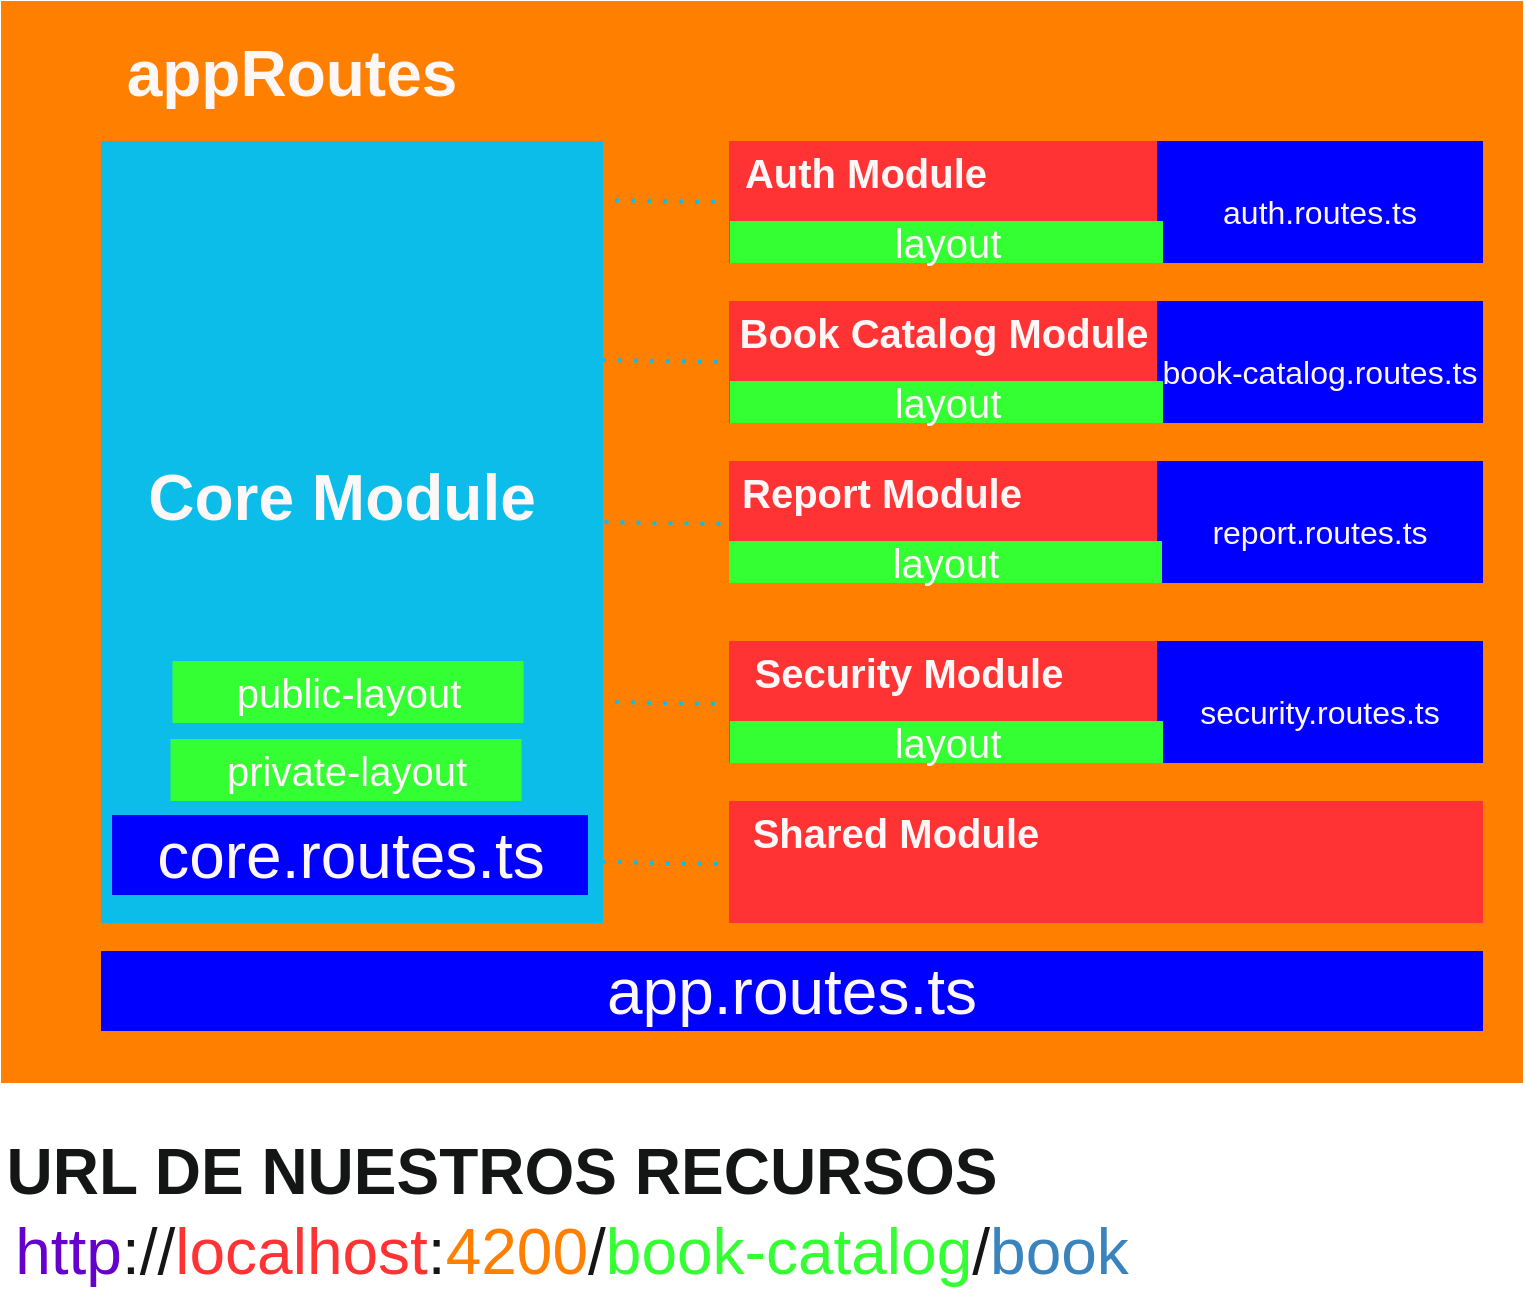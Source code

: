 <mxfile>
    <diagram id="ixESjQC3Qx8xjJjzo-Jb" name="Page-1">
        <mxGraphModel dx="977" dy="568" grid="1" gridSize="10" guides="1" tooltips="1" connect="1" arrows="1" fold="1" page="1" pageScale="1" pageWidth="850" pageHeight="1100" math="0" shadow="0">
            <root>
                <mxCell id="0"/>
                <mxCell id="1" parent="0"/>
                <mxCell id="4" value="" style="rounded=0;whiteSpace=wrap;html=1;fillColor=#FF8000;strokeColor=#FF8000;" parent="1" vertex="1">
                    <mxGeometry x="30" y="80" width="760" height="540" as="geometry"/>
                </mxCell>
                <mxCell id="5" value="&lt;font color=&quot;#fdf7f7&quot; style=&quot;font-size: 32px;&quot;&gt;&lt;b&gt;appRoutes&lt;/b&gt;&lt;/font&gt;" style="text;html=1;strokeColor=none;fillColor=none;align=center;verticalAlign=middle;whiteSpace=wrap;rounded=0;" parent="1" vertex="1">
                    <mxGeometry x="80" y="96" width="190" height="40" as="geometry"/>
                </mxCell>
                <mxCell id="6" value="app.routes.ts" style="rounded=0;whiteSpace=wrap;html=1;fontSize=32;fontColor=#fdf7f7;fillColor=#0000FF;strokeColor=#0000FF;" parent="1" vertex="1">
                    <mxGeometry x="80" y="555" width="690" height="39" as="geometry"/>
                </mxCell>
                <mxCell id="7" value="" style="rounded=0;whiteSpace=wrap;html=1;fontSize=32;fontColor=#fdf7f7;fillColor=#0CBCE9;strokeColor=#0CBCE9;" parent="1" vertex="1">
                    <mxGeometry x="80" y="150" width="250" height="390" as="geometry"/>
                </mxCell>
                <mxCell id="8" value="&lt;font color=&quot;#fdf7f7&quot; style=&quot;font-size: 32px;&quot;&gt;&lt;b&gt;Core Module&lt;/b&gt;&lt;/font&gt;" style="text;html=1;strokeColor=none;fillColor=none;align=center;verticalAlign=middle;whiteSpace=wrap;rounded=0;" parent="1" vertex="1">
                    <mxGeometry x="95" y="308" width="210" height="40" as="geometry"/>
                </mxCell>
                <mxCell id="9" value="core.routes.ts" style="rounded=0;whiteSpace=wrap;html=1;fontSize=32;fontColor=#fdf7f7;fillColor=#0000FF;strokeColor=#0000FF;" parent="1" vertex="1">
                    <mxGeometry x="85.5" y="487" width="237" height="39" as="geometry"/>
                </mxCell>
                <mxCell id="12" style="edgeStyle=none;html=1;entryX=1.01;entryY=0.081;entryDx=0;entryDy=0;entryPerimeter=0;fontSize=32;fontColor=#fdf7f7;dashed=1;endArrow=baseDash;endFill=0;rounded=1;strokeColor=none;" parent="1" source="11" target="7" edge="1">
                    <mxGeometry relative="1" as="geometry"/>
                </mxCell>
                <mxCell id="11" value="" style="rounded=0;whiteSpace=wrap;html=1;strokeColor=#FF3333;fontSize=32;fontColor=#fdf7f7;fillColor=#FF3333;" parent="1" vertex="1">
                    <mxGeometry x="394" y="150" width="330" height="60" as="geometry"/>
                </mxCell>
                <mxCell id="13" value="&lt;font size=&quot;1&quot; color=&quot;#fdf7f7&quot; style=&quot;&quot;&gt;&lt;b style=&quot;font-size: 20px;&quot;&gt;Auth Module&lt;/b&gt;&lt;/font&gt;" style="text;html=1;strokeColor=none;fillColor=none;align=center;verticalAlign=middle;whiteSpace=wrap;rounded=0;" parent="1" vertex="1">
                    <mxGeometry x="394" y="150" width="136" height="30" as="geometry"/>
                </mxCell>
                <mxCell id="14" value="&lt;font style=&quot;font-size: 16px;&quot;&gt;auth.routes.ts&lt;/font&gt;" style="rounded=0;whiteSpace=wrap;html=1;fontSize=32;fontColor=#fdf7f7;fillColor=#0000FF;strokeColor=#0000FF;align=center;" parent="1" vertex="1">
                    <mxGeometry x="608" y="150" width="162" height="60" as="geometry"/>
                </mxCell>
                <mxCell id="16" value="" style="rounded=0;whiteSpace=wrap;html=1;strokeColor=#FF3333;fontSize=32;fontColor=#fdf7f7;fillColor=#FF3333;" parent="1" vertex="1">
                    <mxGeometry x="394" y="230" width="330" height="60" as="geometry"/>
                </mxCell>
                <mxCell id="17" value="&lt;font color=&quot;#fdf7f7&quot; style=&quot;font-size: 20px;&quot;&gt;&lt;b style=&quot;&quot;&gt;&lt;span style=&quot;&quot;&gt;Book Catalog&amp;nbsp;&lt;/span&gt;Module&lt;/b&gt;&lt;/font&gt;" style="text;html=1;strokeColor=none;fillColor=none;align=center;verticalAlign=middle;whiteSpace=wrap;rounded=0;" parent="1" vertex="1">
                    <mxGeometry x="387.25" y="230" width="227.5" height="30" as="geometry"/>
                </mxCell>
                <mxCell id="18" value="&lt;font style=&quot;font-size: 16px;&quot;&gt;book-catalog.routes.ts&lt;/font&gt;" style="rounded=0;whiteSpace=wrap;html=1;fontSize=32;fontColor=#fdf7f7;fillColor=#0000FF;strokeColor=#0000FF;align=center;" parent="1" vertex="1">
                    <mxGeometry x="608" y="230" width="162" height="60" as="geometry"/>
                </mxCell>
                <mxCell id="19" value="" style="rounded=0;whiteSpace=wrap;html=1;strokeColor=#FF3333;fontSize=32;fontColor=#fdf7f7;fillColor=#FF3333;" parent="1" vertex="1">
                    <mxGeometry x="394" y="310" width="330" height="60" as="geometry"/>
                </mxCell>
                <mxCell id="20" value="&lt;font size=&quot;1&quot; color=&quot;#fdf7f7&quot;&gt;&lt;b style=&quot;font-size: 20px;&quot;&gt;Report Module&lt;/b&gt;&lt;/font&gt;" style="text;html=1;strokeColor=none;fillColor=none;align=center;verticalAlign=middle;whiteSpace=wrap;rounded=0;" parent="1" vertex="1">
                    <mxGeometry x="397" y="310" width="146" height="30" as="geometry"/>
                </mxCell>
                <mxCell id="21" value="&lt;font style=&quot;font-size: 16px;&quot;&gt;report.routes.ts&lt;/font&gt;" style="rounded=0;whiteSpace=wrap;html=1;fontSize=32;fontColor=#fdf7f7;fillColor=#0000FF;strokeColor=#0000FF;align=center;" parent="1" vertex="1">
                    <mxGeometry x="608" y="310" width="162" height="60" as="geometry"/>
                </mxCell>
                <mxCell id="22" value="" style="rounded=0;whiteSpace=wrap;html=1;strokeColor=#FF3333;fontSize=32;fontColor=#fdf7f7;fillColor=#FF3333;" parent="1" vertex="1">
                    <mxGeometry x="394" y="400" width="330" height="60" as="geometry"/>
                </mxCell>
                <mxCell id="23" value="&lt;font color=&quot;#fdf7f7&quot; style=&quot;font-size: 20px;&quot;&gt;&lt;b style=&quot;&quot;&gt;Security Module&lt;/b&gt;&lt;/font&gt;" style="text;html=1;strokeColor=none;fillColor=none;align=center;verticalAlign=middle;whiteSpace=wrap;rounded=0;" parent="1" vertex="1">
                    <mxGeometry x="397" y="400" width="173" height="30" as="geometry"/>
                </mxCell>
                <mxCell id="24" value="&lt;font style=&quot;font-size: 16px;&quot;&gt;security.routes.ts&lt;/font&gt;" style="rounded=0;whiteSpace=wrap;html=1;fontSize=32;fontColor=#fdf7f7;fillColor=#0000FF;strokeColor=#0000FF;align=center;" parent="1" vertex="1">
                    <mxGeometry x="608" y="400" width="162" height="60" as="geometry"/>
                </mxCell>
                <mxCell id="25" value="" style="rounded=0;whiteSpace=wrap;html=1;strokeColor=#FF3333;fontSize=32;fontColor=#fdf7f7;fillColor=#FF3333;" parent="1" vertex="1">
                    <mxGeometry x="394" y="480" width="376" height="60" as="geometry"/>
                </mxCell>
                <mxCell id="26" value="&lt;font color=&quot;#fdf7f7&quot; style=&quot;font-size: 20px;&quot;&gt;&lt;b style=&quot;&quot;&gt;Shared Module&lt;/b&gt;&lt;/font&gt;" style="text;html=1;strokeColor=none;fillColor=none;align=center;verticalAlign=middle;whiteSpace=wrap;rounded=0;" parent="1" vertex="1">
                    <mxGeometry x="394" y="480" width="166" height="30" as="geometry"/>
                </mxCell>
                <mxCell id="28" value="" style="endArrow=none;dashed=1;html=1;dashPattern=1 3;strokeWidth=2;rounded=1;fontSize=20;fontColor=#fdf7f7;exitX=0.997;exitY=0.477;exitDx=0;exitDy=0;exitPerimeter=0;strokeColor=#0CBCE9;" parent="1" edge="1">
                    <mxGeometry width="50" height="50" relative="1" as="geometry">
                        <mxPoint x="331.25" y="340.03" as="sourcePoint"/>
                        <mxPoint x="390" y="341" as="targetPoint"/>
                    </mxGeometry>
                </mxCell>
                <mxCell id="29" value="" style="endArrow=none;dashed=1;html=1;dashPattern=1 3;strokeWidth=2;rounded=1;fontSize=20;fontColor=#fdf7f7;exitX=0.997;exitY=0.477;exitDx=0;exitDy=0;exitPerimeter=0;strokeColor=#0CBCE9;" parent="1" edge="1">
                    <mxGeometry width="50" height="50" relative="1" as="geometry">
                        <mxPoint x="330" y="259.03" as="sourcePoint"/>
                        <mxPoint x="388.75" y="260" as="targetPoint"/>
                    </mxGeometry>
                </mxCell>
                <mxCell id="30" value="" style="endArrow=none;dashed=1;html=1;dashPattern=1 3;strokeWidth=2;rounded=1;fontSize=20;fontColor=#fdf7f7;exitX=0.997;exitY=0.477;exitDx=0;exitDy=0;exitPerimeter=0;strokeColor=#0CBCE9;" parent="1" edge="1">
                    <mxGeometry width="50" height="50" relative="1" as="geometry">
                        <mxPoint x="328.5" y="179.03" as="sourcePoint"/>
                        <mxPoint x="387.25" y="180" as="targetPoint"/>
                    </mxGeometry>
                </mxCell>
                <mxCell id="31" value="" style="endArrow=none;dashed=1;html=1;dashPattern=1 3;strokeWidth=2;rounded=1;fontSize=20;fontColor=#fdf7f7;exitX=0.997;exitY=0.477;exitDx=0;exitDy=0;exitPerimeter=0;strokeColor=#0CBCE9;" parent="1" edge="1">
                    <mxGeometry width="50" height="50" relative="1" as="geometry">
                        <mxPoint x="328.5" y="430" as="sourcePoint"/>
                        <mxPoint x="387.25" y="430.97" as="targetPoint"/>
                    </mxGeometry>
                </mxCell>
                <mxCell id="32" value="" style="endArrow=none;dashed=1;html=1;dashPattern=1 3;strokeWidth=2;rounded=1;fontSize=20;fontColor=#fdf7f7;exitX=0.997;exitY=0.477;exitDx=0;exitDy=0;exitPerimeter=0;strokeColor=#0CBCE9;" parent="1" edge="1">
                    <mxGeometry width="50" height="50" relative="1" as="geometry">
                        <mxPoint x="330" y="510" as="sourcePoint"/>
                        <mxPoint x="388.75" y="510.97" as="targetPoint"/>
                    </mxGeometry>
                </mxCell>
                <mxCell id="33" value="private-layout" style="rounded=0;whiteSpace=wrap;html=1;strokeColor=#33FF33;fontSize=20;fontColor=#fdf7f7;fillColor=#33FF33;" parent="1" vertex="1">
                    <mxGeometry x="114.75" y="449" width="174.5" height="30" as="geometry"/>
                </mxCell>
                <mxCell id="34" value="layout" style="rounded=0;whiteSpace=wrap;html=1;strokeColor=#33FF33;fontSize=20;fontColor=#fdf7f7;fillColor=#33FF33;" parent="1" vertex="1">
                    <mxGeometry x="394.5" y="190" width="215.5" height="20" as="geometry"/>
                </mxCell>
                <mxCell id="35" value="layout" style="rounded=0;whiteSpace=wrap;html=1;strokeColor=#33FF33;fontSize=20;fontColor=#fdf7f7;fillColor=#33FF33;" parent="1" vertex="1">
                    <mxGeometry x="394.5" y="270" width="215.5" height="20" as="geometry"/>
                </mxCell>
                <mxCell id="36" value="layout" style="rounded=0;whiteSpace=wrap;html=1;strokeColor=#33FF33;fontSize=20;fontColor=#fdf7f7;fillColor=#33FF33;" parent="1" vertex="1">
                    <mxGeometry x="394" y="350" width="215.5" height="20" as="geometry"/>
                </mxCell>
                <mxCell id="37" value="layout" style="rounded=0;whiteSpace=wrap;html=1;strokeColor=#33FF33;fontSize=20;fontColor=#fdf7f7;fillColor=#33FF33;" parent="1" vertex="1">
                    <mxGeometry x="394.5" y="440" width="215.5" height="20" as="geometry"/>
                </mxCell>
                <mxCell id="39" value="&lt;font style=&quot;font-size: 32px;&quot; color=&quot;#141515&quot;&gt;&lt;b&gt;URL DE NUESTROS RECURSOS&lt;/b&gt;&lt;/font&gt;" style="text;html=1;strokeColor=none;fillColor=none;align=center;verticalAlign=middle;whiteSpace=wrap;rounded=0;fontSize=20;fontColor=#fdf7f7;" parent="1" vertex="1">
                    <mxGeometry x="30" y="650" width="500" height="30" as="geometry"/>
                </mxCell>
                <mxCell id="40" value="&lt;font color=&quot;#6600cc&quot;&gt;http&lt;/font&gt;://&lt;font color=&quot;#ff3333&quot;&gt;localhost&lt;/font&gt;:&lt;font color=&quot;#ff8000&quot;&gt;4200&lt;/font&gt;/&lt;font color=&quot;#33ff33&quot;&gt;book-catalog&lt;/font&gt;/&lt;font color=&quot;#3b83bd&quot;&gt;book&lt;/font&gt;" style="text;html=1;strokeColor=none;fillColor=none;align=center;verticalAlign=middle;whiteSpace=wrap;rounded=0;fontSize=32;fontColor=#141515;" parent="1" vertex="1">
                    <mxGeometry x="30" y="690" width="570" height="30" as="geometry"/>
                </mxCell>
                <mxCell id="41" value="public-layout" style="rounded=0;whiteSpace=wrap;html=1;strokeColor=#33FF33;fontSize=20;fontColor=#fdf7f7;fillColor=#33FF33;" parent="1" vertex="1">
                    <mxGeometry x="115.75" y="410" width="174.5" height="30" as="geometry"/>
                </mxCell>
            </root>
        </mxGraphModel>
    </diagram>
</mxfile>